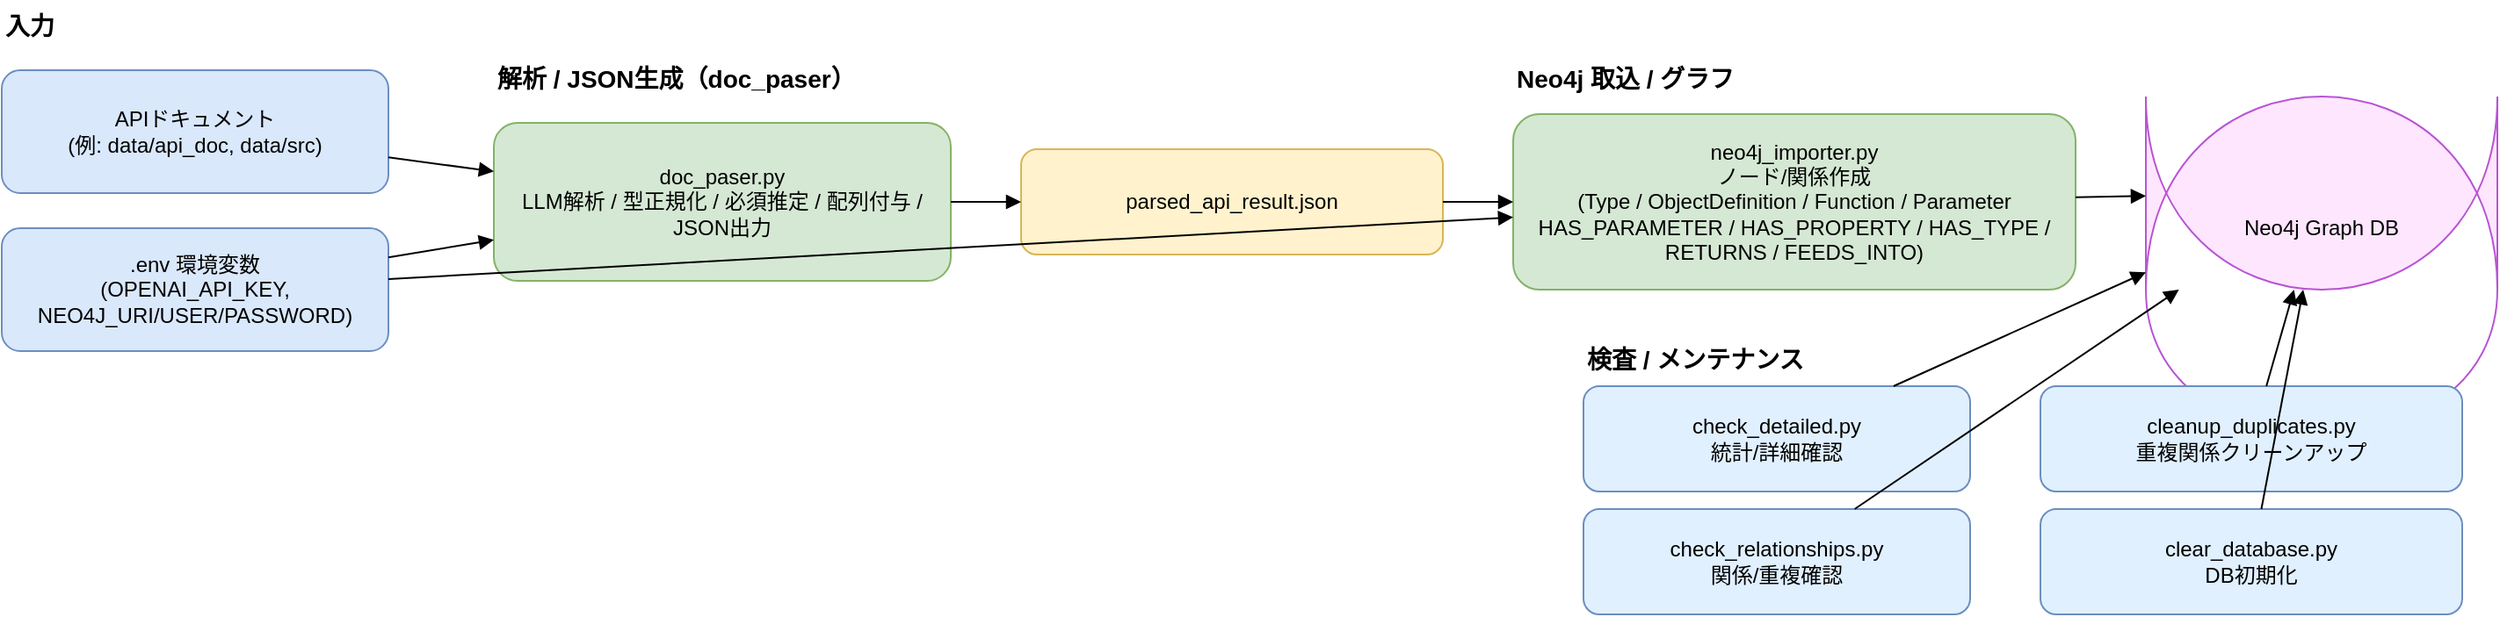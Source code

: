 <mxfile version="24.7.0" editor="www.draw.io">
  <diagram id="doc_paser_diagram" name="doc_paser">
    <mxGraphModel dx="1540" dy="780" grid="1" gridSize="10" guides="1" tooltips="1" connect="1" arrows="1" fold="1" page="1" pageScale="1" pageWidth="1920" pageHeight="1080" math="0" shadow="0">
      <root>
        <mxCell id="0"/>
        <mxCell id="1" parent="0"/>

        <!-- 入力 -->
        <mxCell id="A" value="APIドキュメント&#xa;(例: data/api_doc, data/src)" style="rounded=1;whiteSpace=wrap;html=1;fillColor=#dae8fc;strokeColor=#6c8ebf;" vertex="1" parent="1">
          <mxGeometry x="60" y="80" width="220" height="70" as="geometry"/>
        </mxCell>
        <mxCell id="E" value=".env 環境変数&#xa;(OPENAI_API_KEY, NEO4J_URI/USER/PASSWORD)" style="rounded=1;whiteSpace=wrap;html=1;fillColor=#dae8fc;strokeColor=#6c8ebf;" vertex="1" parent="1">
          <mxGeometry x="60" y="170" width="220" height="70" as="geometry"/>
        </mxCell>

        <!-- 解析/JSON生成（doc_paser） -->
        <mxCell id="B" value="doc_paser.py&#xa;LLM解析 / 型正規化 / 必須推定 / 配列付与 / JSON出力" style="rounded=1;whiteSpace=wrap;html=1;fillColor=#d5e8d4;strokeColor=#82b366;" vertex="1" parent="1">
          <mxGeometry x="340" y="110" width="260" height="90" as="geometry"/>
        </mxCell>
        <mxCell id="C" value="parsed_api_result.json" style="rounded=1;whiteSpace=wrap;html=1;fillColor=#fff2cc;strokeColor=#d6b656;" vertex="1" parent="1">
          <mxGeometry x="640" y="125" width="240" height="60" as="geometry"/>
        </mxCell>

        <!-- Neo4j 取込/グラフ -->
        <mxCell id="D" value="neo4j_importer.py&#xa;ノード/関係作成&#xa;(Type / ObjectDefinition / Function / Parameter&#xa;HAS_PARAMETER / HAS_PROPERTY / HAS_TYPE / RETURNS / FEEDS_INTO)" style="rounded=1;whiteSpace=wrap;html=1;fillColor=#d5e8d4;strokeColor=#82b366;" vertex="1" parent="1">
          <mxGeometry x="920" y="105" width="320" height="100" as="geometry"/>
        </mxCell>
        <mxCell id="DB" value="Neo4j Graph DB" style="shape=cylinder;whiteSpace=wrap;html=1;boundedLbl=1;size=20;fillColor=#ffe6ff;strokeColor=#b854d4;" vertex="1" parent="1">
          <mxGeometry x="1280" y="95" width="200" height="110" as="geometry"/>
        </mxCell>

        <!-- 検査/メンテナンス -->
        <mxCell id="R1" value="check_detailed.py&#xa;統計/詳細確認" style="rounded=1;whiteSpace=wrap;html=1;fillColor=#e1f0ff;strokeColor=#6c8ebf;" vertex="1" parent="1">
          <mxGeometry x="960" y="260" width="220" height="60" as="geometry"/>
        </mxCell>
        <mxCell id="R2" value="check_relationships.py&#xa;関係/重複確認" style="rounded=1;whiteSpace=wrap;html=1;fillColor=#e1f0ff;strokeColor=#6c8ebf;" vertex="1" parent="1">
          <mxGeometry x="960" y="330" width="220" height="60" as="geometry"/>
        </mxCell>
        <mxCell id="M1" value="cleanup_duplicates.py&#xa;重複関係クリーンアップ" style="rounded=1;whiteSpace=wrap;html=1;fillColor=#e1f0ff;strokeColor=#6c8ebf;" vertex="1" parent="1">
          <mxGeometry x="1220" y="260" width="240" height="60" as="geometry"/>
        </mxCell>
        <mxCell id="M2" value="clear_database.py&#xa;DB初期化" style="rounded=1;whiteSpace=wrap;html=1;fillColor=#e1f0ff;strokeColor=#6c8ebf;" vertex="1" parent="1">
          <mxGeometry x="1220" y="330" width="240" height="60" as="geometry"/>
        </mxCell>

        <!-- 矢印 -->
        <mxCell id="e1" style="endArrow=block;html=1;" edge="1" parent="1" source="A" target="B">
          <mxGeometry relative="1" as="geometry"/>
        </mxCell>
        <mxCell id="e2" style="endArrow=block;html=1;" edge="1" parent="1" source="E" target="B">
          <mxGeometry relative="1" as="geometry"/>
        </mxCell>
        <mxCell id="e3" style="endArrow=block;html=1;" edge="1" parent="1" source="B" target="C">
          <mxGeometry relative="1" as="geometry"/>
        </mxCell>
        <mxCell id="e4" style="endArrow=block;html=1;" edge="1" parent="1" source="C" target="D">
          <mxGeometry relative="1" as="geometry"/>
        </mxCell>
        <mxCell id="e5" style="endArrow=block;html=1;" edge="1" parent="1" source="E" target="D">
          <mxGeometry relative="1" as="geometry"/>
        </mxCell>
        <mxCell id="e6" style="endArrow=block;html=1;" edge="1" parent="1" source="D" target="DB">
          <mxGeometry relative="1" as="geometry"/>
        </mxCell>

        <mxCell id="e7" style="endArrow=block;html=1;" edge="1" parent="1" source="R1" target="DB">
          <mxGeometry relative="1" as="geometry"/>
        </mxCell>
        <mxCell id="e8" style="endArrow=block;html=1;" edge="1" parent="1" source="R2" target="DB">
          <mxGeometry relative="1" as="geometry"/>
        </mxCell>
        <mxCell id="e9" style="endArrow=block;html=1;" edge="1" parent="1" source="M1" target="DB">
          <mxGeometry relative="1" as="geometry"/>
        </mxCell>
        <mxCell id="e10" style="endArrow=block;html=1;" edge="1" parent="1" source="M2" target="DB">
          <mxGeometry relative="1" as="geometry"/>
        </mxCell>

        <!-- セクション見出し（任意） -->
        <mxCell id="S1" value="入力" style="text;strokeColor=none;fillColor=none;align=left;verticalAlign=top;fontStyle=1;fontSize=14;" vertex="1" parent="1">
          <mxGeometry x="60" y="40" width="200" height="30" as="geometry"/>
        </mxCell>
        <mxCell id="S2" value="解析 / JSON生成（doc_paser）" style="text;strokeColor=none;fillColor=none;align=left;verticalAlign=top;fontStyle=1;fontSize=14;" vertex="1" parent="1">
          <mxGeometry x="340" y="70" width="320" height="30" as="geometry"/>
        </mxCell>
        <mxCell id="S3" value="Neo4j 取込 / グラフ" style="text;strokeColor=none;fillColor=none;align=left;verticalAlign=top;fontStyle=1;fontSize=14;" vertex="1" parent="1">
          <mxGeometry x="920" y="70" width="320" height="30" as="geometry"/>
        </mxCell>
        <mxCell id="S4" value="検査 / メンテナンス" style="text;strokeColor=none;fillColor=none;align=left;verticalAlign=top;fontStyle=1;fontSize=14;" vertex="1" parent="1">
          <mxGeometry x="960" y="230" width="320" height="30" as="geometry"/>
        </mxCell>

      </root>
    </mxGraphModel>
  </diagram>
</mxfile>

